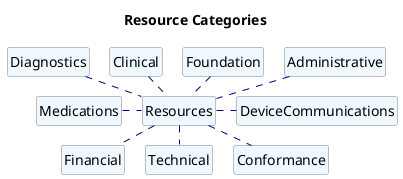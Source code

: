 @startuml
title Resource Categories
skinparam nodesep 20
skinparam ranksep 20
skinparam classBackgroundColor Aliceblue
skinparam classBorderColor Gray
skinparam classArrowColor Navy

Resources .up. Administrative
Resources .up. Foundation
Resources .up. Clinical
Resources .left. Medications
Resources .up. Diagnostics
Resources .down. Financial
Resources .right. DeviceCommunications
Resources .down. Technical
Resources .down. Conformance

url of Administrative is [[#administrative]]
url of Foundation is [[#foundation]]
url of Clinical is [[#clinical]]
url of Medications is [[#medications]]
url of Diagnostics is [[#diagnostics]]
url of Financial is [[#financial]]
url of DeviceCommunications is [[#devicecommunications]]
url of Technical is [[#technical]]
url of Conformance is [[#conformance]]

hide methods
hide attributes
hide Resources circle
hide Administrative circle
hide Foundation circle
hide Clinical circle
hide Medications circle
hide Diagnostics circle
hide Financial circle
hide DeviceCommunications circle
hide Technical circle
hide Conformance circle

@enduml
